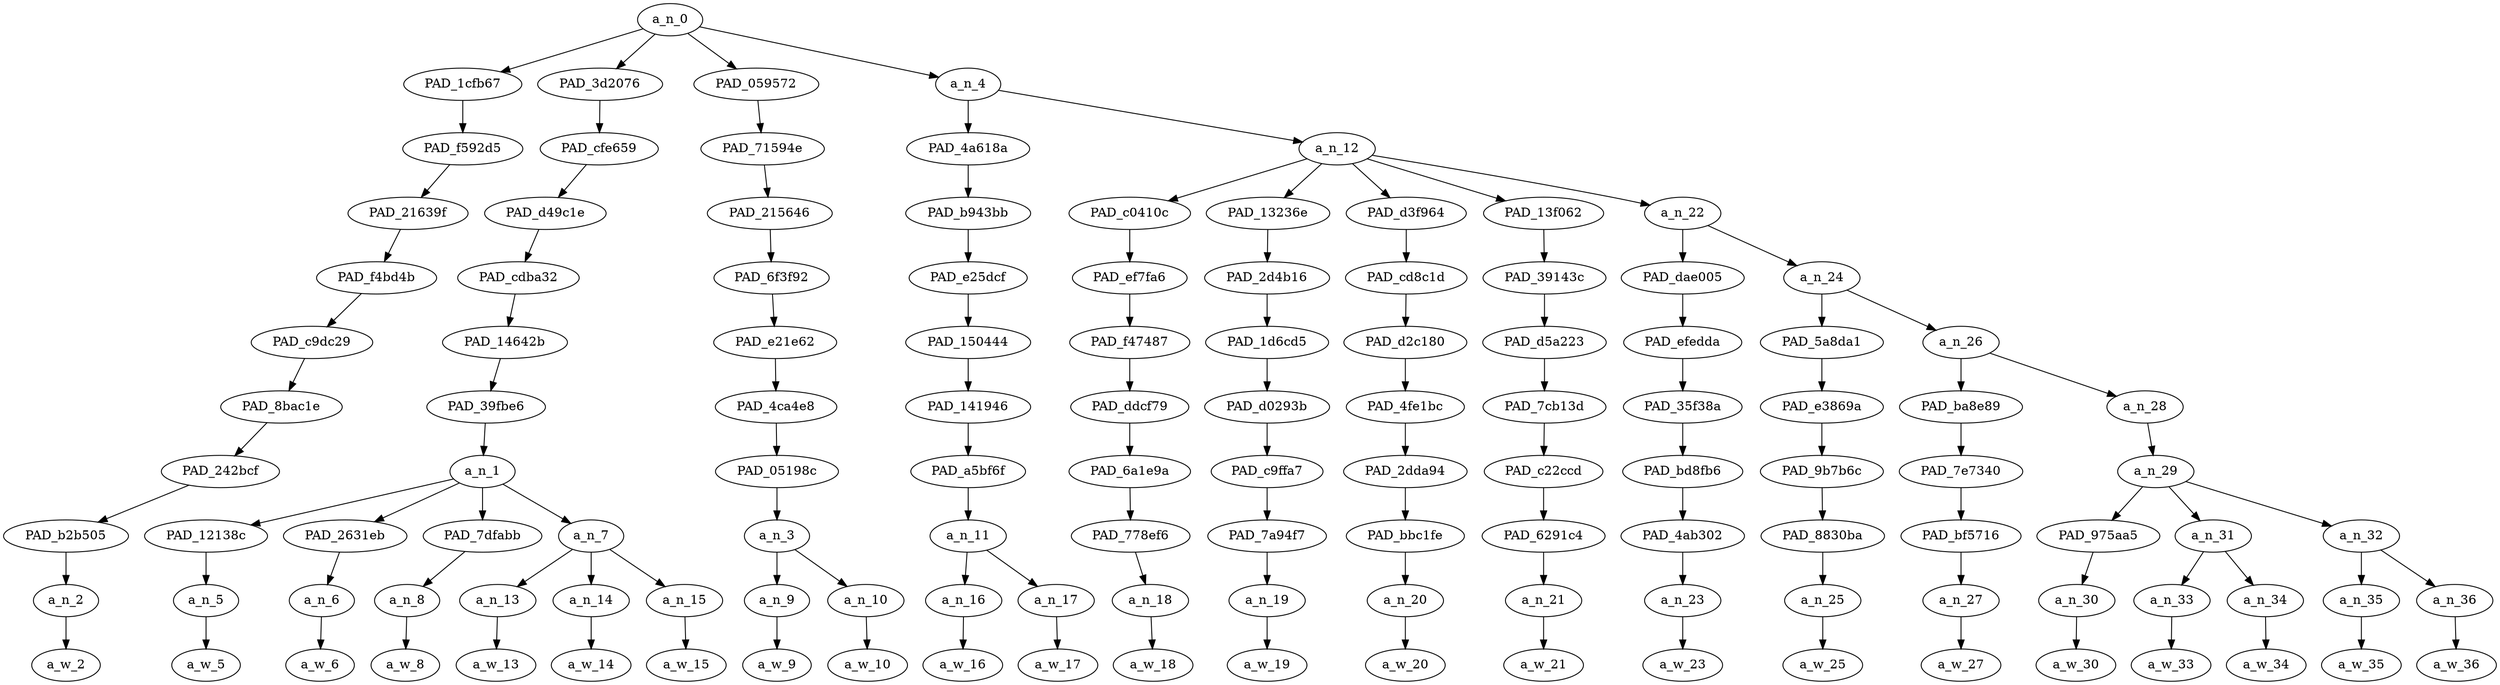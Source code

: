 strict digraph "" {
	a_n_0	[div_dir=-1,
		index=0,
		level=10,
		pos="6.777083333333334,10!",
		text_span="[0, 1, 2, 3, 4, 5, 6, 7, 8, 9, 10, 11, 12, 13, 14, 15, 16, 17, 18, 19, 20, 21, 22]",
		value=1.00000001];
	PAD_1cfb67	[div_dir=-1,
		index=1,
		level=9,
		pos="6.0,9!",
		text_span="[6]",
		value=0.03003176];
	a_n_0 -> PAD_1cfb67;
	PAD_3d2076	[div_dir=-1,
		index=0,
		level=9,
		pos="2.25,9!",
		text_span="[0, 1, 2, 3, 4, 5]",
		value=0.35145966];
	a_n_0 -> PAD_3d2076;
	PAD_059572	[div_dir=-1,
		index=2,
		level=9,
		pos="7.5,9!",
		text_span="[7, 8]",
		value=0.03544993];
	a_n_0 -> PAD_059572;
	a_n_4	[div_dir=-1,
		index=3,
		level=9,
		pos="11.358333333333334,9!",
		text_span="[9, 10, 11, 12, 13, 14, 15, 16, 17, 18, 19, 20, 21, 22]",
		value=0.58300324];
	a_n_0 -> a_n_4;
	PAD_f592d5	[div_dir=-1,
		index=1,
		level=8,
		pos="6.0,8!",
		text_span="[6]",
		value=0.03003176];
	PAD_1cfb67 -> PAD_f592d5;
	PAD_21639f	[div_dir=-1,
		index=1,
		level=7,
		pos="6.0,7!",
		text_span="[6]",
		value=0.03003176];
	PAD_f592d5 -> PAD_21639f;
	PAD_f4bd4b	[div_dir=-1,
		index=1,
		level=6,
		pos="6.0,6!",
		text_span="[6]",
		value=0.03003176];
	PAD_21639f -> PAD_f4bd4b;
	PAD_c9dc29	[div_dir=-1,
		index=1,
		level=5,
		pos="6.0,5!",
		text_span="[6]",
		value=0.03003176];
	PAD_f4bd4b -> PAD_c9dc29;
	PAD_8bac1e	[div_dir=-1,
		index=1,
		level=4,
		pos="6.0,4!",
		text_span="[6]",
		value=0.03003176];
	PAD_c9dc29 -> PAD_8bac1e;
	PAD_242bcf	[div_dir=-1,
		index=1,
		level=3,
		pos="6.0,3!",
		text_span="[6]",
		value=0.03003176];
	PAD_8bac1e -> PAD_242bcf;
	PAD_b2b505	[div_dir=-1,
		index=4,
		level=2,
		pos="6.0,2!",
		text_span="[6]",
		value=0.03003176];
	PAD_242bcf -> PAD_b2b505;
	a_n_2	[div_dir=-1,
		index=6,
		level=1,
		pos="6.0,1!",
		text_span="[6]",
		value=0.03003176];
	PAD_b2b505 -> a_n_2;
	a_w_2	[div_dir=0,
		index=6,
		level=0,
		pos="6,0!",
		text_span="[6]",
		value=but];
	a_n_2 -> a_w_2;
	PAD_cfe659	[div_dir=-1,
		index=0,
		level=8,
		pos="2.25,8!",
		text_span="[0, 1, 2, 3, 4, 5]",
		value=0.35145966];
	PAD_3d2076 -> PAD_cfe659;
	PAD_d49c1e	[div_dir=-1,
		index=0,
		level=7,
		pos="2.25,7!",
		text_span="[0, 1, 2, 3, 4, 5]",
		value=0.35145966];
	PAD_cfe659 -> PAD_d49c1e;
	PAD_cdba32	[div_dir=-1,
		index=0,
		level=6,
		pos="2.25,6!",
		text_span="[0, 1, 2, 3, 4, 5]",
		value=0.35145966];
	PAD_d49c1e -> PAD_cdba32;
	PAD_14642b	[div_dir=-1,
		index=0,
		level=5,
		pos="2.25,5!",
		text_span="[0, 1, 2, 3, 4, 5]",
		value=0.35145966];
	PAD_cdba32 -> PAD_14642b;
	PAD_39fbe6	[div_dir=-1,
		index=0,
		level=4,
		pos="2.25,4!",
		text_span="[0, 1, 2, 3, 4, 5]",
		value=0.35145966];
	PAD_14642b -> PAD_39fbe6;
	a_n_1	[div_dir=-1,
		index=0,
		level=3,
		pos="2.25,3!",
		text_span="[0, 1, 2, 3, 4, 5]",
		value=0.35145966];
	PAD_39fbe6 -> a_n_1;
	PAD_12138c	[div_dir=-1,
		index=0,
		level=2,
		pos="0.0,2!",
		text_span="[0]",
		value=0.03975351];
	a_n_1 -> PAD_12138c;
	PAD_2631eb	[div_dir=1,
		index=1,
		level=2,
		pos="1.0,2!",
		text_span="[1]",
		value=0.06666626];
	a_n_1 -> PAD_2631eb;
	PAD_7dfabb	[div_dir=1,
		index=3,
		level=2,
		pos="5.0,2!",
		text_span="[5]",
		value=0.03490204];
	a_n_1 -> PAD_7dfabb;
	a_n_7	[div_dir=-1,
		index=2,
		level=2,
		pos="3.0,2!",
		text_span="[2, 3, 4]",
		value=0.21011156];
	a_n_1 -> a_n_7;
	a_n_5	[div_dir=-1,
		index=0,
		level=1,
		pos="0.0,1!",
		text_span="[0]",
		value=0.03975351];
	PAD_12138c -> a_n_5;
	a_w_5	[div_dir=0,
		index=0,
		level=0,
		pos="0,0!",
		text_span="[0]",
		value=anti];
	a_n_5 -> a_w_5;
	a_n_6	[div_dir=1,
		index=1,
		level=1,
		pos="1.0,1!",
		text_span="[1]",
		value=0.06666626];
	PAD_2631eb -> a_n_6;
	a_w_6	[div_dir=0,
		index=1,
		level=0,
		pos="1,0!",
		text_span="[1]",
		value=nazi];
	a_n_6 -> a_w_6;
	a_n_8	[div_dir=1,
		index=5,
		level=1,
		pos="5.0,1!",
		text_span="[5]",
		value=0.03490204];
	PAD_7dfabb -> a_n_8;
	a_w_8	[div_dir=0,
		index=5,
		level=0,
		pos="5,0!",
		text_span="[5]",
		value=rules];
	a_n_8 -> a_w_8;
	a_n_13	[div_dir=-1,
		index=2,
		level=1,
		pos="2.0,1!",
		text_span="[2]",
		value=0.13476354];
	a_n_7 -> a_n_13;
	a_n_14	[div_dir=1,
		index=3,
		level=1,
		pos="3.0,1!",
		text_span="[3]",
		value=0.02083436];
	a_n_7 -> a_n_14;
	a_n_15	[div_dir=-1,
		index=4,
		level=1,
		pos="4.0,1!",
		text_span="[4]",
		value=0.05438585];
	a_n_7 -> a_n_15;
	a_w_13	[div_dir=0,
		index=2,
		level=0,
		pos="2,0!",
		text_span="[2]",
		value=merch];
	a_n_13 -> a_w_13;
	a_w_14	[div_dir=0,
		index=3,
		level=0,
		pos="3,0!",
		text_span="[3]",
		value=and];
	a_n_14 -> a_w_14;
	a_w_15	[div_dir=0,
		index=4,
		level=0,
		pos="4,0!",
		text_span="[4]",
		value=shit];
	a_n_15 -> a_w_15;
	PAD_71594e	[div_dir=-1,
		index=2,
		level=8,
		pos="7.5,8!",
		text_span="[7, 8]",
		value=0.03544993];
	PAD_059572 -> PAD_71594e;
	PAD_215646	[div_dir=-1,
		index=2,
		level=7,
		pos="7.5,7!",
		text_span="[7, 8]",
		value=0.03544993];
	PAD_71594e -> PAD_215646;
	PAD_6f3f92	[div_dir=-1,
		index=2,
		level=6,
		pos="7.5,6!",
		text_span="[7, 8]",
		value=0.03544993];
	PAD_215646 -> PAD_6f3f92;
	PAD_e21e62	[div_dir=-1,
		index=2,
		level=5,
		pos="7.5,5!",
		text_span="[7, 8]",
		value=0.03544993];
	PAD_6f3f92 -> PAD_e21e62;
	PAD_4ca4e8	[div_dir=-1,
		index=2,
		level=4,
		pos="7.5,4!",
		text_span="[7, 8]",
		value=0.03544993];
	PAD_e21e62 -> PAD_4ca4e8;
	PAD_05198c	[div_dir=-1,
		index=2,
		level=3,
		pos="7.5,3!",
		text_span="[7, 8]",
		value=0.03544993];
	PAD_4ca4e8 -> PAD_05198c;
	a_n_3	[div_dir=-1,
		index=5,
		level=2,
		pos="7.5,2!",
		text_span="[7, 8]",
		value=0.03544993];
	PAD_05198c -> a_n_3;
	a_n_9	[div_dir=-1,
		index=7,
		level=1,
		pos="7.0,1!",
		text_span="[7]",
		value=0.01448822];
	a_n_3 -> a_n_9;
	a_n_10	[div_dir=-1,
		index=8,
		level=1,
		pos="8.0,1!",
		text_span="[8]",
		value=0.02086313];
	a_n_3 -> a_n_10;
	a_w_9	[div_dir=0,
		index=7,
		level=0,
		pos="7,0!",
		text_span="[7]",
		value=no];
	a_n_9 -> a_w_9;
	a_w_10	[div_dir=0,
		index=8,
		level=0,
		pos="8,0!",
		text_span="[8]",
		value=matter];
	a_n_10 -> a_w_10;
	PAD_4a618a	[div_dir=-1,
		index=3,
		level=8,
		pos="9.5,8!",
		text_span="[9, 10]",
		value=0.04290768];
	a_n_4 -> PAD_4a618a;
	a_n_12	[div_dir=1,
		index=4,
		level=8,
		pos="13.216666666666669,8!",
		text_span="[11, 12, 13, 14, 15, 16, 17, 18, 19, 20, 21, 22]",
		value=0.54007966];
	a_n_4 -> a_n_12;
	PAD_b943bb	[div_dir=-1,
		index=3,
		level=7,
		pos="9.5,7!",
		text_span="[9, 10]",
		value=0.04290768];
	PAD_4a618a -> PAD_b943bb;
	PAD_e25dcf	[div_dir=-1,
		index=3,
		level=6,
		pos="9.5,6!",
		text_span="[9, 10]",
		value=0.04290768];
	PAD_b943bb -> PAD_e25dcf;
	PAD_150444	[div_dir=-1,
		index=3,
		level=5,
		pos="9.5,5!",
		text_span="[9, 10]",
		value=0.04290768];
	PAD_e25dcf -> PAD_150444;
	PAD_141946	[div_dir=-1,
		index=3,
		level=4,
		pos="9.5,4!",
		text_span="[9, 10]",
		value=0.04290768];
	PAD_150444 -> PAD_141946;
	PAD_a5bf6f	[div_dir=-1,
		index=3,
		level=3,
		pos="9.5,3!",
		text_span="[9, 10]",
		value=0.04290768];
	PAD_141946 -> PAD_a5bf6f;
	a_n_11	[div_dir=-1,
		index=6,
		level=2,
		pos="9.5,2!",
		text_span="[9, 10]",
		value=0.04290768];
	PAD_a5bf6f -> a_n_11;
	a_n_16	[div_dir=-1,
		index=9,
		level=1,
		pos="9.0,1!",
		text_span="[9]",
		value=0.01465942];
	a_n_11 -> a_n_16;
	a_n_17	[div_dir=-1,
		index=10,
		level=1,
		pos="10.0,1!",
		text_span="[10]",
		value=0.02811176];
	a_n_11 -> a_n_17;
	a_w_16	[div_dir=0,
		index=9,
		level=0,
		pos="9,0!",
		text_span="[9]",
		value=the];
	a_n_16 -> a_w_16;
	a_w_17	[div_dir=0,
		index=10,
		level=0,
		pos="10,0!",
		text_span="[10]",
		value=context];
	a_n_17 -> a_w_17;
	PAD_c0410c	[div_dir=-1,
		index=4,
		level=7,
		pos="11.0,7!",
		text_span="[11]",
		value=0.01978994];
	a_n_12 -> PAD_c0410c;
	PAD_13236e	[div_dir=-1,
		index=5,
		level=7,
		pos="12.0,7!",
		text_span="[12]",
		value=0.02727401];
	a_n_12 -> PAD_13236e;
	PAD_d3f964	[div_dir=1,
		index=6,
		level=7,
		pos="13.0,7!",
		text_span="[13]",
		value=0.02246965];
	a_n_12 -> PAD_d3f964;
	PAD_13f062	[div_dir=1,
		index=7,
		level=7,
		pos="14.0,7!",
		text_span="[14]",
		value=0.01914305];
	a_n_12 -> PAD_13f062;
	a_n_22	[div_dir=1,
		index=8,
		level=7,
		pos="16.083333333333336,7!",
		text_span="[15, 16, 17, 18, 19, 20, 21, 22]",
		value=0.45136910];
	a_n_12 -> a_n_22;
	PAD_ef7fa6	[div_dir=-1,
		index=4,
		level=6,
		pos="11.0,6!",
		text_span="[11]",
		value=0.01978994];
	PAD_c0410c -> PAD_ef7fa6;
	PAD_f47487	[div_dir=-1,
		index=4,
		level=5,
		pos="11.0,5!",
		text_span="[11]",
		value=0.01978994];
	PAD_ef7fa6 -> PAD_f47487;
	PAD_ddcf79	[div_dir=-1,
		index=4,
		level=4,
		pos="11.0,4!",
		text_span="[11]",
		value=0.01978994];
	PAD_f47487 -> PAD_ddcf79;
	PAD_6a1e9a	[div_dir=-1,
		index=4,
		level=3,
		pos="11.0,3!",
		text_span="[11]",
		value=0.01978994];
	PAD_ddcf79 -> PAD_6a1e9a;
	PAD_778ef6	[div_dir=-1,
		index=7,
		level=2,
		pos="11.0,2!",
		text_span="[11]",
		value=0.01978994];
	PAD_6a1e9a -> PAD_778ef6;
	a_n_18	[div_dir=-1,
		index=11,
		level=1,
		pos="11.0,1!",
		text_span="[11]",
		value=0.01978994];
	PAD_778ef6 -> a_n_18;
	a_w_18	[div_dir=0,
		index=11,
		level=0,
		pos="11,0!",
		text_span="[11]",
		value=i];
	a_n_18 -> a_w_18;
	PAD_2d4b16	[div_dir=-1,
		index=5,
		level=6,
		pos="12.0,6!",
		text_span="[12]",
		value=0.02727401];
	PAD_13236e -> PAD_2d4b16;
	PAD_1d6cd5	[div_dir=-1,
		index=5,
		level=5,
		pos="12.0,5!",
		text_span="[12]",
		value=0.02727401];
	PAD_2d4b16 -> PAD_1d6cd5;
	PAD_d0293b	[div_dir=-1,
		index=5,
		level=4,
		pos="12.0,4!",
		text_span="[12]",
		value=0.02727401];
	PAD_1d6cd5 -> PAD_d0293b;
	PAD_c9ffa7	[div_dir=-1,
		index=5,
		level=3,
		pos="12.0,3!",
		text_span="[12]",
		value=0.02727401];
	PAD_d0293b -> PAD_c9ffa7;
	PAD_7a94f7	[div_dir=-1,
		index=8,
		level=2,
		pos="12.0,2!",
		text_span="[12]",
		value=0.02727401];
	PAD_c9ffa7 -> PAD_7a94f7;
	a_n_19	[div_dir=-1,
		index=12,
		level=1,
		pos="12.0,1!",
		text_span="[12]",
		value=0.02727401];
	PAD_7a94f7 -> a_n_19;
	a_w_19	[div_dir=0,
		index=12,
		level=0,
		pos="12,0!",
		text_span="[12]",
		value=’];
	a_n_19 -> a_w_19;
	PAD_cd8c1d	[div_dir=1,
		index=6,
		level=6,
		pos="13.0,6!",
		text_span="[13]",
		value=0.02246965];
	PAD_d3f964 -> PAD_cd8c1d;
	PAD_d2c180	[div_dir=1,
		index=6,
		level=5,
		pos="13.0,5!",
		text_span="[13]",
		value=0.02246965];
	PAD_cd8c1d -> PAD_d2c180;
	PAD_4fe1bc	[div_dir=1,
		index=6,
		level=4,
		pos="13.0,4!",
		text_span="[13]",
		value=0.02246965];
	PAD_d2c180 -> PAD_4fe1bc;
	PAD_2dda94	[div_dir=1,
		index=6,
		level=3,
		pos="13.0,3!",
		text_span="[13]",
		value=0.02246965];
	PAD_4fe1bc -> PAD_2dda94;
	PAD_bbc1fe	[div_dir=1,
		index=9,
		level=2,
		pos="13.0,2!",
		text_span="[13]",
		value=0.02246965];
	PAD_2dda94 -> PAD_bbc1fe;
	a_n_20	[div_dir=1,
		index=13,
		level=1,
		pos="13.0,1!",
		text_span="[13]",
		value=0.02246965];
	PAD_bbc1fe -> a_n_20;
	a_w_20	[div_dir=0,
		index=13,
		level=0,
		pos="13,0!",
		text_span="[13]",
		value=m];
	a_n_20 -> a_w_20;
	PAD_39143c	[div_dir=1,
		index=7,
		level=6,
		pos="14.0,6!",
		text_span="[14]",
		value=0.01914305];
	PAD_13f062 -> PAD_39143c;
	PAD_d5a223	[div_dir=1,
		index=7,
		level=5,
		pos="14.0,5!",
		text_span="[14]",
		value=0.01914305];
	PAD_39143c -> PAD_d5a223;
	PAD_7cb13d	[div_dir=1,
		index=7,
		level=4,
		pos="14.0,4!",
		text_span="[14]",
		value=0.01914305];
	PAD_d5a223 -> PAD_7cb13d;
	PAD_c22ccd	[div_dir=1,
		index=7,
		level=3,
		pos="14.0,3!",
		text_span="[14]",
		value=0.01914305];
	PAD_7cb13d -> PAD_c22ccd;
	PAD_6291c4	[div_dir=1,
		index=10,
		level=2,
		pos="14.0,2!",
		text_span="[14]",
		value=0.01914305];
	PAD_c22ccd -> PAD_6291c4;
	a_n_21	[div_dir=1,
		index=14,
		level=1,
		pos="14.0,1!",
		text_span="[14]",
		value=0.01914305];
	PAD_6291c4 -> a_n_21;
	a_w_21	[div_dir=0,
		index=14,
		level=0,
		pos="14,0!",
		text_span="[14]",
		value=not];
	a_n_21 -> a_w_21;
	PAD_dae005	[div_dir=1,
		index=8,
		level=6,
		pos="15.0,6!",
		text_span="[15]",
		value=0.03584465];
	a_n_22 -> PAD_dae005;
	a_n_24	[div_dir=1,
		index=9,
		level=6,
		pos="17.166666666666668,6!",
		text_span="[16, 17, 18, 19, 20, 21, 22]",
		value=0.41547248];
	a_n_22 -> a_n_24;
	PAD_efedda	[div_dir=1,
		index=8,
		level=5,
		pos="15.0,5!",
		text_span="[15]",
		value=0.03584465];
	PAD_dae005 -> PAD_efedda;
	PAD_35f38a	[div_dir=1,
		index=8,
		level=4,
		pos="15.0,4!",
		text_span="[15]",
		value=0.03584465];
	PAD_efedda -> PAD_35f38a;
	PAD_bd8fb6	[div_dir=1,
		index=8,
		level=3,
		pos="15.0,3!",
		text_span="[15]",
		value=0.03584465];
	PAD_35f38a -> PAD_bd8fb6;
	PAD_4ab302	[div_dir=1,
		index=11,
		level=2,
		pos="15.0,2!",
		text_span="[15]",
		value=0.03584465];
	PAD_bd8fb6 -> PAD_4ab302;
	a_n_23	[div_dir=1,
		index=15,
		level=1,
		pos="15.0,1!",
		text_span="[15]",
		value=0.03584465];
	PAD_4ab302 -> a_n_23;
	a_w_23	[div_dir=0,
		index=15,
		level=0,
		pos="15,0!",
		text_span="[15]",
		value=buying];
	a_n_23 -> a_w_23;
	PAD_5a8da1	[div_dir=1,
		index=9,
		level=5,
		pos="16.0,5!",
		text_span="[16]",
		value=0.02110132];
	a_n_24 -> PAD_5a8da1;
	a_n_26	[div_dir=1,
		index=10,
		level=5,
		pos="18.333333333333336,5!",
		text_span="[17, 18, 19, 20, 21, 22]",
		value=0.39434693];
	a_n_24 -> a_n_26;
	PAD_e3869a	[div_dir=1,
		index=9,
		level=4,
		pos="16.0,4!",
		text_span="[16]",
		value=0.02110132];
	PAD_5a8da1 -> PAD_e3869a;
	PAD_9b7b6c	[div_dir=1,
		index=9,
		level=3,
		pos="16.0,3!",
		text_span="[16]",
		value=0.02110132];
	PAD_e3869a -> PAD_9b7b6c;
	PAD_8830ba	[div_dir=1,
		index=12,
		level=2,
		pos="16.0,2!",
		text_span="[16]",
		value=0.02110132];
	PAD_9b7b6c -> PAD_8830ba;
	a_n_25	[div_dir=1,
		index=16,
		level=1,
		pos="16.0,1!",
		text_span="[16]",
		value=0.02110132];
	PAD_8830ba -> a_n_25;
	a_w_25	[div_dir=0,
		index=16,
		level=0,
		pos="16,0!",
		text_span="[16]",
		value=anything];
	a_n_25 -> a_w_25;
	PAD_ba8e89	[div_dir=-1,
		index=10,
		level=4,
		pos="17.0,4!",
		text_span="[17]",
		value=0.01785631];
	a_n_26 -> PAD_ba8e89;
	a_n_28	[div_dir=1,
		index=11,
		level=4,
		pos="19.666666666666668,4!",
		text_span="[18, 19, 20, 21, 22]",
		value=0.37646965];
	a_n_26 -> a_n_28;
	PAD_7e7340	[div_dir=-1,
		index=10,
		level=3,
		pos="17.0,3!",
		text_span="[17]",
		value=0.01785631];
	PAD_ba8e89 -> PAD_7e7340;
	PAD_bf5716	[div_dir=-1,
		index=13,
		level=2,
		pos="17.0,2!",
		text_span="[17]",
		value=0.01785631];
	PAD_7e7340 -> PAD_bf5716;
	a_n_27	[div_dir=-1,
		index=17,
		level=1,
		pos="17.0,1!",
		text_span="[17]",
		value=0.01785631];
	PAD_bf5716 -> a_n_27;
	a_w_27	[div_dir=0,
		index=17,
		level=0,
		pos="17,0!",
		text_span="[17]",
		value=that];
	a_n_27 -> a_w_27;
	a_n_29	[div_dir=1,
		index=11,
		level=3,
		pos="19.666666666666668,3!",
		text_span="[18, 19, 20, 21, 22]",
		value=0.37643090];
	a_n_28 -> a_n_29;
	PAD_975aa5	[div_dir=1,
		index=14,
		level=2,
		pos="18.0,2!",
		text_span="[18]",
		value=0.02358215];
	a_n_29 -> PAD_975aa5;
	a_n_31	[div_dir=1,
		index=15,
		level=2,
		pos="19.5,2!",
		text_span="[19, 20]",
		value=0.31005189];
	a_n_29 -> a_n_31;
	a_n_32	[div_dir=-1,
		index=16,
		level=2,
		pos="21.5,2!",
		text_span="[21, 22]",
		value=0.04275811];
	a_n_29 -> a_n_32;
	a_n_30	[div_dir=1,
		index=18,
		level=1,
		pos="18.0,1!",
		text_span="[18]",
		value=0.02358215];
	PAD_975aa5 -> a_n_30;
	a_w_30	[div_dir=0,
		index=18,
		level=0,
		pos="18,0!",
		text_span="[18]",
		value=has];
	a_n_30 -> a_w_30;
	a_n_33	[div_dir=1,
		index=19,
		level=1,
		pos="19.0,1!",
		text_span="[19]",
		value=0.02676897];
	a_n_31 -> a_n_33;
	a_n_34	[div_dir=-1,
		index=20,
		level=1,
		pos="20.0,1!",
		text_span="[20]",
		value=0.28324719];
	a_n_31 -> a_n_34;
	a_w_33	[div_dir=0,
		index=19,
		level=0,
		pos="19,0!",
		text_span="[19]",
		value=a];
	a_n_33 -> a_w_33;
	a_w_34	[div_dir=0,
		index=20,
		level=0,
		pos="20,0!",
		text_span="[20]",
		value=swastika];
	a_n_34 -> a_w_34;
	a_n_35	[div_dir=-1,
		index=21,
		level=1,
		pos="21.0,1!",
		text_span="[21]",
		value=0.02386164];
	a_n_32 -> a_n_35;
	a_n_36	[div_dir=1,
		index=22,
		level=1,
		pos="22.0,1!",
		text_span="[22]",
		value=0.01887079];
	a_n_32 -> a_n_36;
	a_w_35	[div_dir=0,
		index=21,
		level=0,
		pos="21,0!",
		text_span="[21]",
		value=on];
	a_n_35 -> a_w_35;
	a_w_36	[div_dir=0,
		index=22,
		level=0,
		pos="22,0!",
		text_span="[22]",
		value=it];
	a_n_36 -> a_w_36;
}
